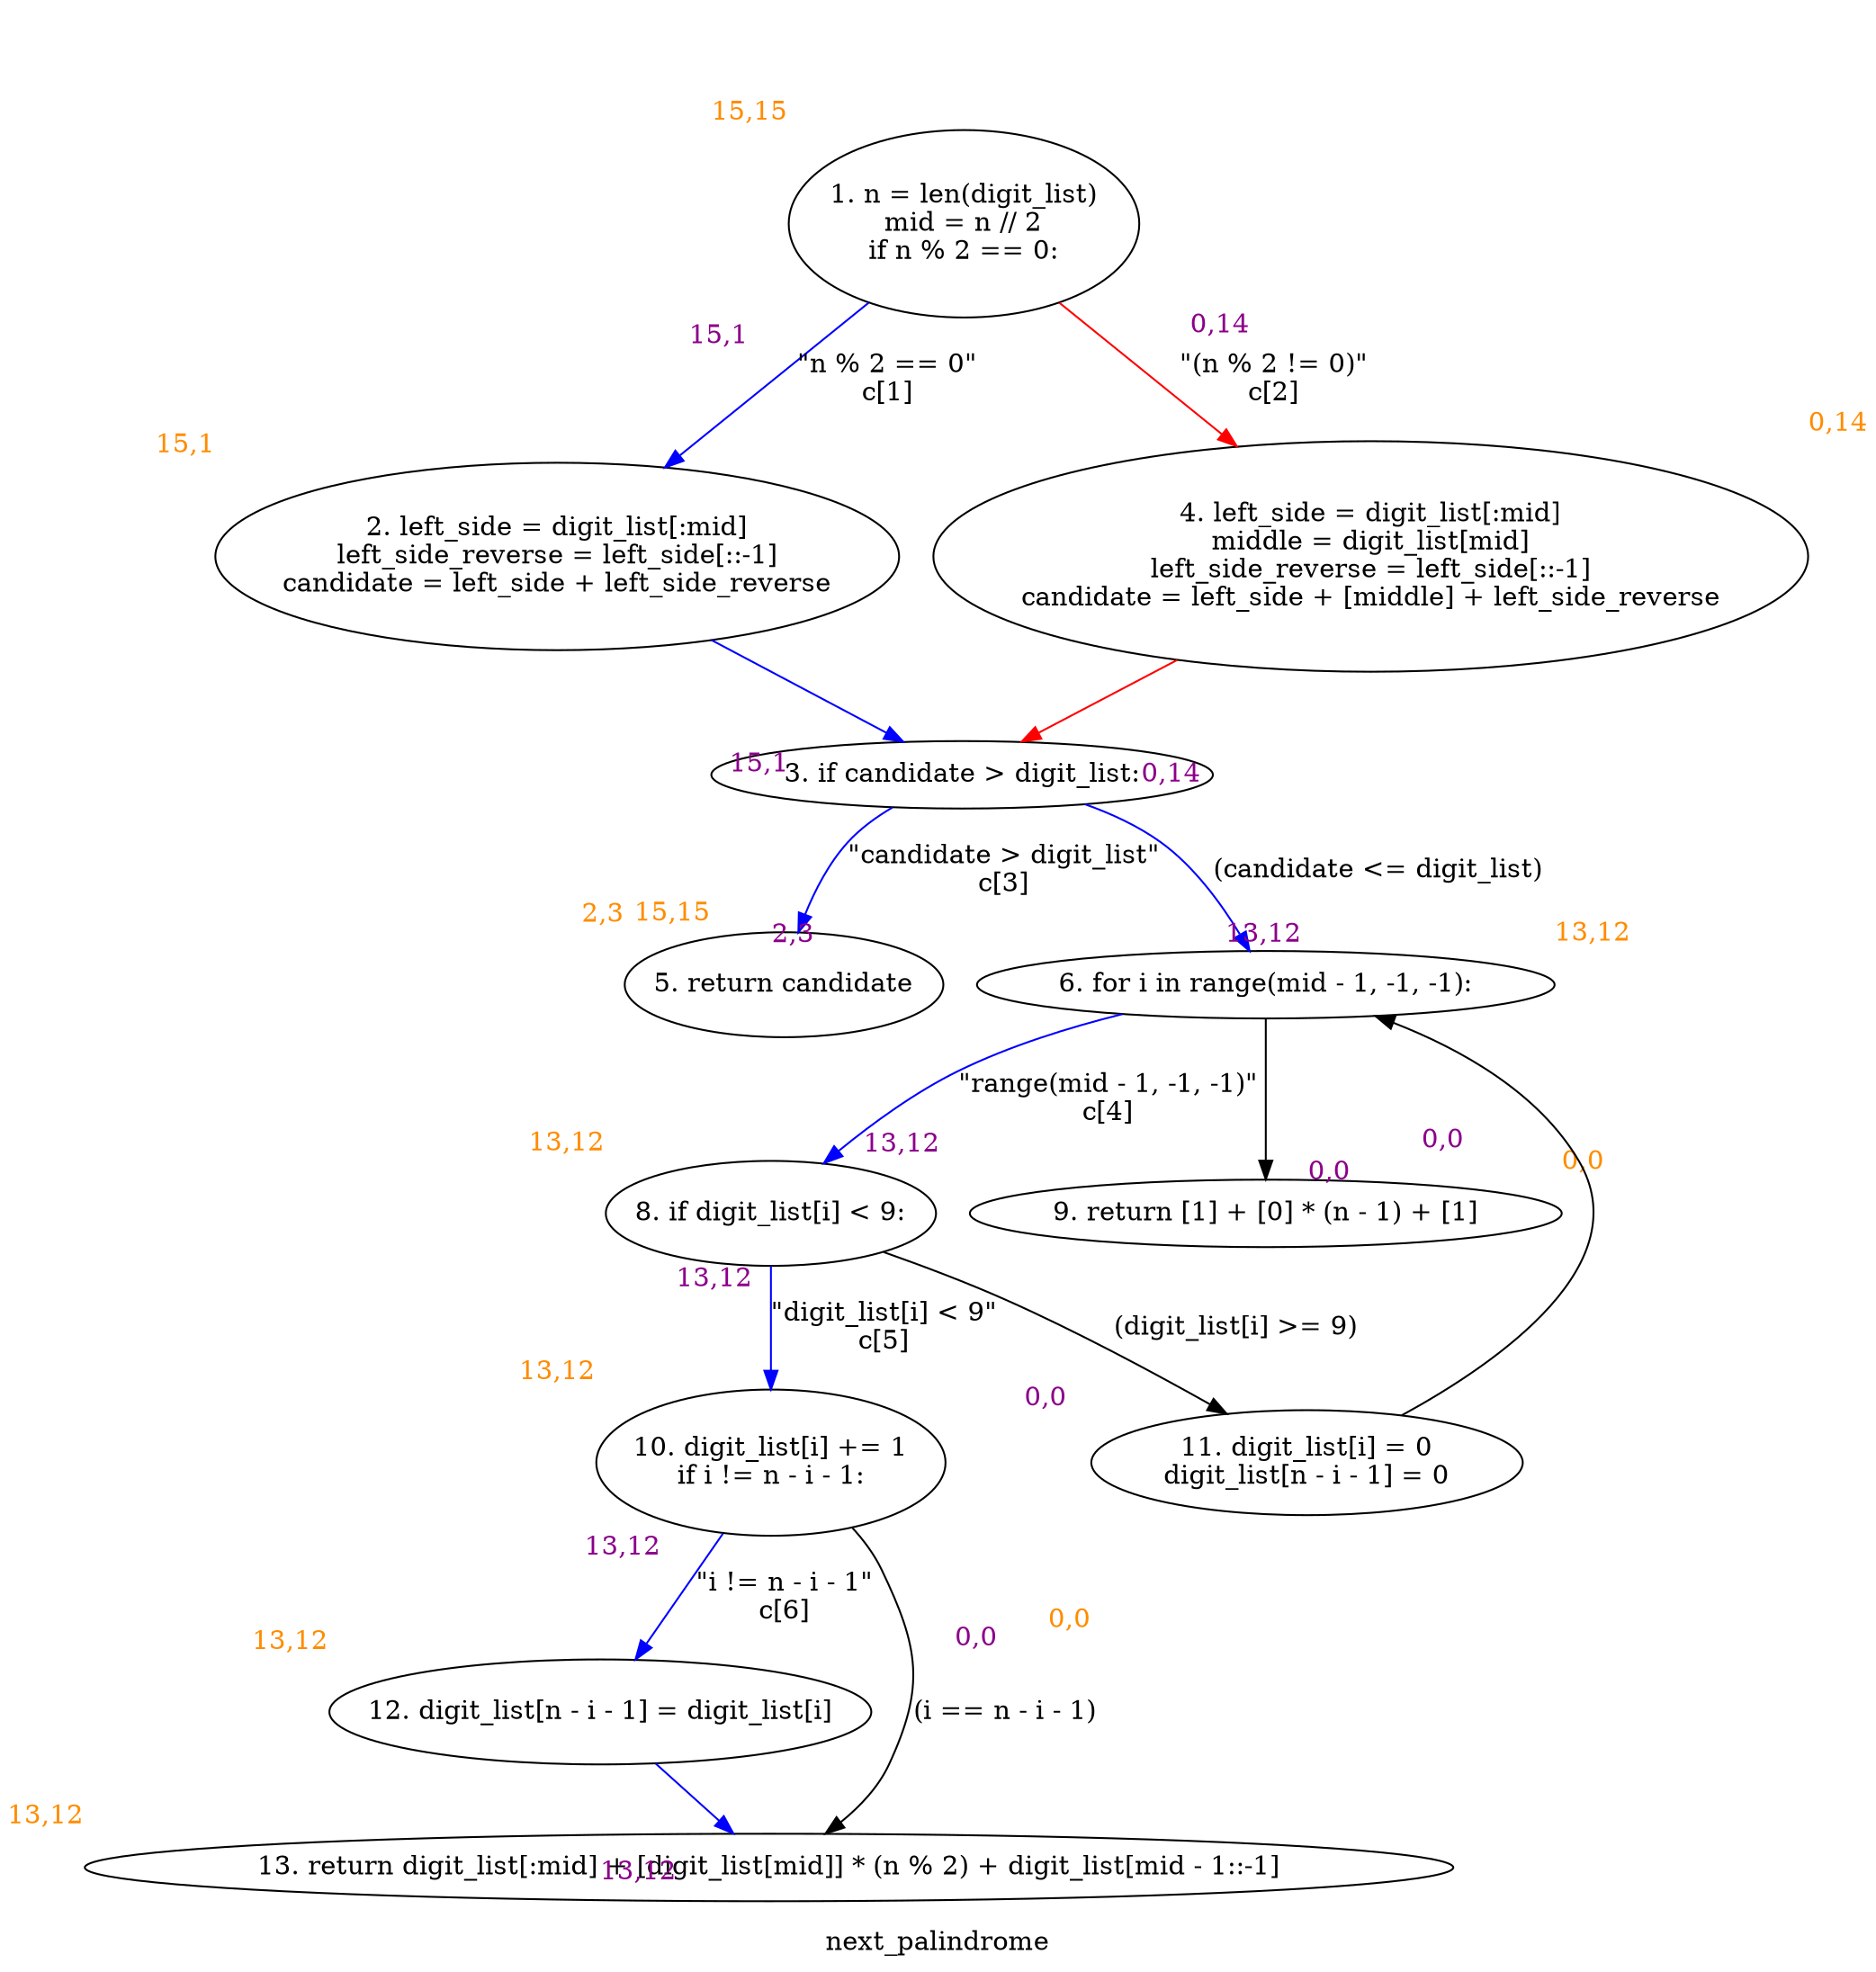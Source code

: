 digraph clusternext_palindrome {
	graph [bb="0,0,824.32,991.81",
		label=next_palindrome,
		lheight=0.22,
		lp="412.16,11.875",
		lwidth=1.29,
		xlabel=<<br></br><br></br><br></br><font color='darkorange'>-1,-1</font>>
	];
	node [label="\N",
		xlabel=<<br></br><br></br><br></br><font color='darkorange'>-1,-1</font>>
	];
	1	[height=1.3946,
		label="1. n = len(digit_list)
mid = n // 2
if n % 2 == 0:",
		pos="405.83,925.85",
		width=2.1704,
		xlabel=<<br></br><br></br><br></br><font color='darkorange'>15,15</font>>,
		xlp="312.32,983.94"];
	2	[height=1.3946,
		label="2. left_side = digit_list[:mid]
left_side_reverse = left_side[::-1]
candidate = left_side + left_side_reverse",
		pos="203.83,746.81",
		width=4.7631,
		xlabel=<<br></br><br></br><br></br><font color='darkorange'>15,1</font>>,
		xlp="20.355,804.89"];
	1 -> 2	[color=blue,
		label="\"n % 2 == 0\"\nc[1]",
		label_bgcolor=white,
		lp="367.7,841.9",
		pos="e,257.35,794.72 359.99,884.68 332.11,860.25 296.15,828.73 265.76,802.09",
		xlabel=<<font color='darkmagenta' style='background-color:white;'><br/><br/>     15,1  <br/><br/></font>>,
		xlp="283.73,847.73"];
	4	[height=1.7039,
		label="4. left_side = digit_list[:mid]
middle = digit_list[mid]
left_side_reverse = left_side[::-1]
candidate = left_side + [middle] + \
left_side_reverse",
		pos="608.83,746.81",
		width=5.9859,
		xlabel=<<br></br><br></br><br></br><font color='darkorange'>0,14</font>>,
		xlp="381.33,816.02"];
	1 -> 4	[color=red,
		label="\"(n % 2 != 0)\"\nc[2]",
		label_bgcolor=white,
		lp="553.33,841.9",
		pos="e,542.78,805.41 451.64,884.9 476.01,863.64 506.59,836.97 534.29,812.82",
		xlabel=<<font color='darkmagenta' style='background-color:white;'><br/><br/>     0,14  <br/><br/></font>>,
		xlp="472.25,852.89"];
	3	[height=0.5,
		label="3. if candidate > digit_list:
",
		pos="405.83,630.47",
		width=2.9709,
		xlabel=<<br></br><br></br><br></br><font color='darkorange'>15,15</font>>,
		xlp="283.5,656.34"];
	2 -> 3	[color=blue,
		label_bgcolor=white,
		pos="e,376.23,648.22 281.64,701.76 310.62,685.36 342.29,667.43 366.4,653.79",
		xlabel=<<font color='darkmagenta' style='background-color:white;'><br/><br/>     15,1  <br/><br/></font>>,
		xlp="303.78,682.88"];
	4 -> 3	[color=red,
		label_bgcolor=white,
		pos="e,435.32,648.08 512.38,691.48 488.62,678.1 464.49,664.51 445.22,653.65",
		xlabel=<<font color='darkmagenta' style='background-color:white;'><br/><br/>     0,14  <br/><br/></font>>,
		xlp="448.8,677.7"];
	5	[height=0.77585,
		label="5. return candidate",
		pos="330.83,517.04",
		width=2.0673,
		xlabel=<<br></br><br></br><br></br><font color='darkorange'>2,3</font>>,
		xlp="247.78,552.84"];
	3 -> 5	[color=blue,
		label="\"candidate > digit_list\"\nc[3]",
		label_bgcolor=white,
		lp="429.95,578.72",
		pos="e,339.84,545.04 382.87,612.47 376.73,607.18 370.45,601 365.58,594.47 356.86,582.78 349.65,568.57 344.1,555.58",
		xlabel=<<font color='darkmagenta' style='background-color:white;'><br/><br/>     2,3  <br/><br/></font>>,
		xlp="335.02,588.94"];
	6	[height=0.5,
		label="6. for i in range(mid - 1, -1, -1):
",
		pos="549.83,517.04",
		width=3.5115,
		xlabel=<<br></br><br></br><br></br><font color='darkorange'>13,12</font>>,
		xlp="438.79,542.91"];
	3 -> 6	[color=blue,
		label="(candidate <= digit_list)",
		label_bgcolor=white,
		lp="588.58,578.72",
		pos="e,540.89,535.43 457.75,614.37 470.3,609.27 483.16,602.72 493.83,594.47 511.07,581.13 525.46,561.12 535.34,544.93",
		xlabel=<<font color='darkmagenta' style='background-color:white;'><br/><br/>     13,12  <br/><br/></font>>,
		xlp="535.8,590.12"];
	8	[height=0.77585,
		label="8. if digit_list[i] < 9:",
		pos="323.83,393.68",
		width=2.1999,
		xlabel=<<br></br><br></br><br></br><font color='darkorange'>13,12</font>>,
		xlp="229.26,429.48"];
	6 -> 8	[color=blue,
		label="\"range(mid - 1, -1, -1)\"\nc[4]",
		label_bgcolor=white,
		lp="481.95,455.36",
		pos="e,349.84,420.19 490.31,500.77 466.85,493.5 440.17,483.62 417.58,471.11 396.3,459.32 375.09,442.56 358.24,427.73",
		xlabel=<<font color='darkmagenta' style='background-color:white;'><br/><br/>     13,12  <br/><br/></font>>,
		xlp="386.58,477.58"];
	9	[height=0.5,
		label="9. return [1] + [0] * (n - 1) + [1]
",
		pos="549.83,393.68",
		width=3.5808,
		xlabel=<<br></br><br></br><br></br><font color='darkorange'>0,0</font>>,
		xlp="412.29,419.55"];
	6 -> 9	[label_bgcolor=white,
		pos="e,549.83,412.03 549.83,498.65 549.83,479 549.83,446.72 549.83,423.34",
		xlabel=<<font color='darkmagenta' style='background-color:white;'><br/><br/>     0,0  <br/><br/></font>>,
		xlp="571.58,463.31"];
	10	[height=1.0852,
		label="10. digit_list[i] += 1
if i != n - i - 1:",
		pos="323.83,259.18",
		width=2.082,
		xlabel=<<br></br><br></br><br></br><font color='darkorange'>13,12</font>>,
		xlp="233.5,306.12"];
	8 -> 10	[color=blue,
		label="\"digit_list[i] < 9\"\nc[5]",
		label_bgcolor=white,
		lp="370.7,332",
		pos="e,323.83,298.58 323.83,365.54 323.83,349.56 323.83,328.83 323.83,310",
		xlabel=<<font color='darkmagenta' style='background-color:white;'><br/><br/>     13,12  <br/><br/></font>>,
		xlp="295.33,339.96"];
	11	[height=0.77585,
		label="11. digit_list[i] = 0
digit_list[n - i - 1] = 0
",
		pos="570.83,259.18",
		width=2.6566,
		xlabel=<<br></br><br></br><br></br><font color='darkorange'>0,0</font>>,
		xlp="466.56,294.98"];
	8 -> 11	[label="(digit_list[i] >= 9)",
		label_bgcolor=white,
		lp="525.33,332",
		pos="e,531.29,284.9 372.9,371.36 388.68,364.19 406.14,355.92 421.83,347.75 455.74,330.06 492.82,308.28 521.51,290.86",
		xlabel=<<font color='darkmagenta' style='background-color:white;'><br/><br/>     0,0  <br/><br/></font>>,
		xlp="453.38,322.81"];
	12	[height=0.77585,
		label="12. digit_list[n - i - 1] = digit_list[i]",
		pos="239.83,124.68",
		width=3.6878,
		xlabel=<<br></br><br></br><br></br><font color='darkorange'>13,12</font>>,
		xlp="91.691,160.49"];
	10 -> 12	[color=blue,
		label="\"i != n - i - 1\"\nc[6]",
		label_bgcolor=white,
		lp="325.7,186.36",
		pos="e,257.06,152.87 300.65,221.62 288.96,203.18 274.82,180.87 263.11,162.41",
		xlabel=<<font color='darkmagenta' style='background-color:white;'><br/><br/>     13,12  <br/><br/></font>>,
		xlp="250.36,195.13"];
	13	[height=0.5,
		label="13. return digit_list[:mid] + [digit_list[mid]] * (n % 2) + digit_list[mid - 1::-1]
",
		pos="323.83,41.75",
		width=8.141,
		xlabel=<<br></br><br></br><br></br><font color='darkorange'>13,12</font>>,
		xlp="15.375,67.625"];
	10 -> 13	[label="(i == n - i - 1)",
		label_bgcolor=white,
		lp="426.08,124.68",
		pos="e,350.87,60.168 354.67,223.09 359.55,216.42 364.18,209.28 367.83,202.11 378.19,181.73 378.69,175.26 381.83,152.61 385.24,128.02 \
391.74,119.51 381.83,96.75 376.96,85.565 368.5,75.65 359.53,67.468",
		xlabel=<<font color='darkmagenta' style='background-color:white;'><br/><br/>     0,0  <br/><br/></font>>,
		xlp="404.51,154.48"];
	11 -> 6	[label_bgcolor=white,
		pos="e,592.75,499.79 610.86,284.97 654.68,315.45 715.28,369.56 687.83,421.61 669.94,455.52 633.78,479.57 602.96,494.92",
		xlabel=<<font color='darkmagenta' style='background-color:white;'><br/><br/>     0,0  <br/><br/></font>>,
		xlp="640.15,462.91"];
	12 -> 13	[color=blue,
		label_bgcolor=white,
		pos="e,305.79,60.124 267.33,97.181 277.1,87.768 288.06,77.206 297.71,67.908",
		xlabel=<<font color='darkmagenta' style='background-color:white;'><br/><br/>     13,12  <br/><br/></font>>,
		xlp="258.18,86.417"];
}
